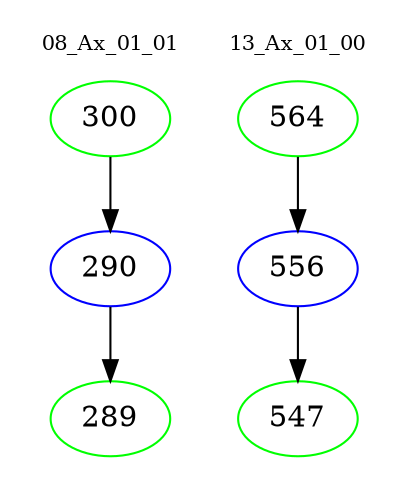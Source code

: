 digraph{
subgraph cluster_0 {
color = white
label = "08_Ax_01_01";
fontsize=10;
T0_300 [label="300", color="green"]
T0_300 -> T0_290 [color="black"]
T0_290 [label="290", color="blue"]
T0_290 -> T0_289 [color="black"]
T0_289 [label="289", color="green"]
}
subgraph cluster_1 {
color = white
label = "13_Ax_01_00";
fontsize=10;
T1_564 [label="564", color="green"]
T1_564 -> T1_556 [color="black"]
T1_556 [label="556", color="blue"]
T1_556 -> T1_547 [color="black"]
T1_547 [label="547", color="green"]
}
}
